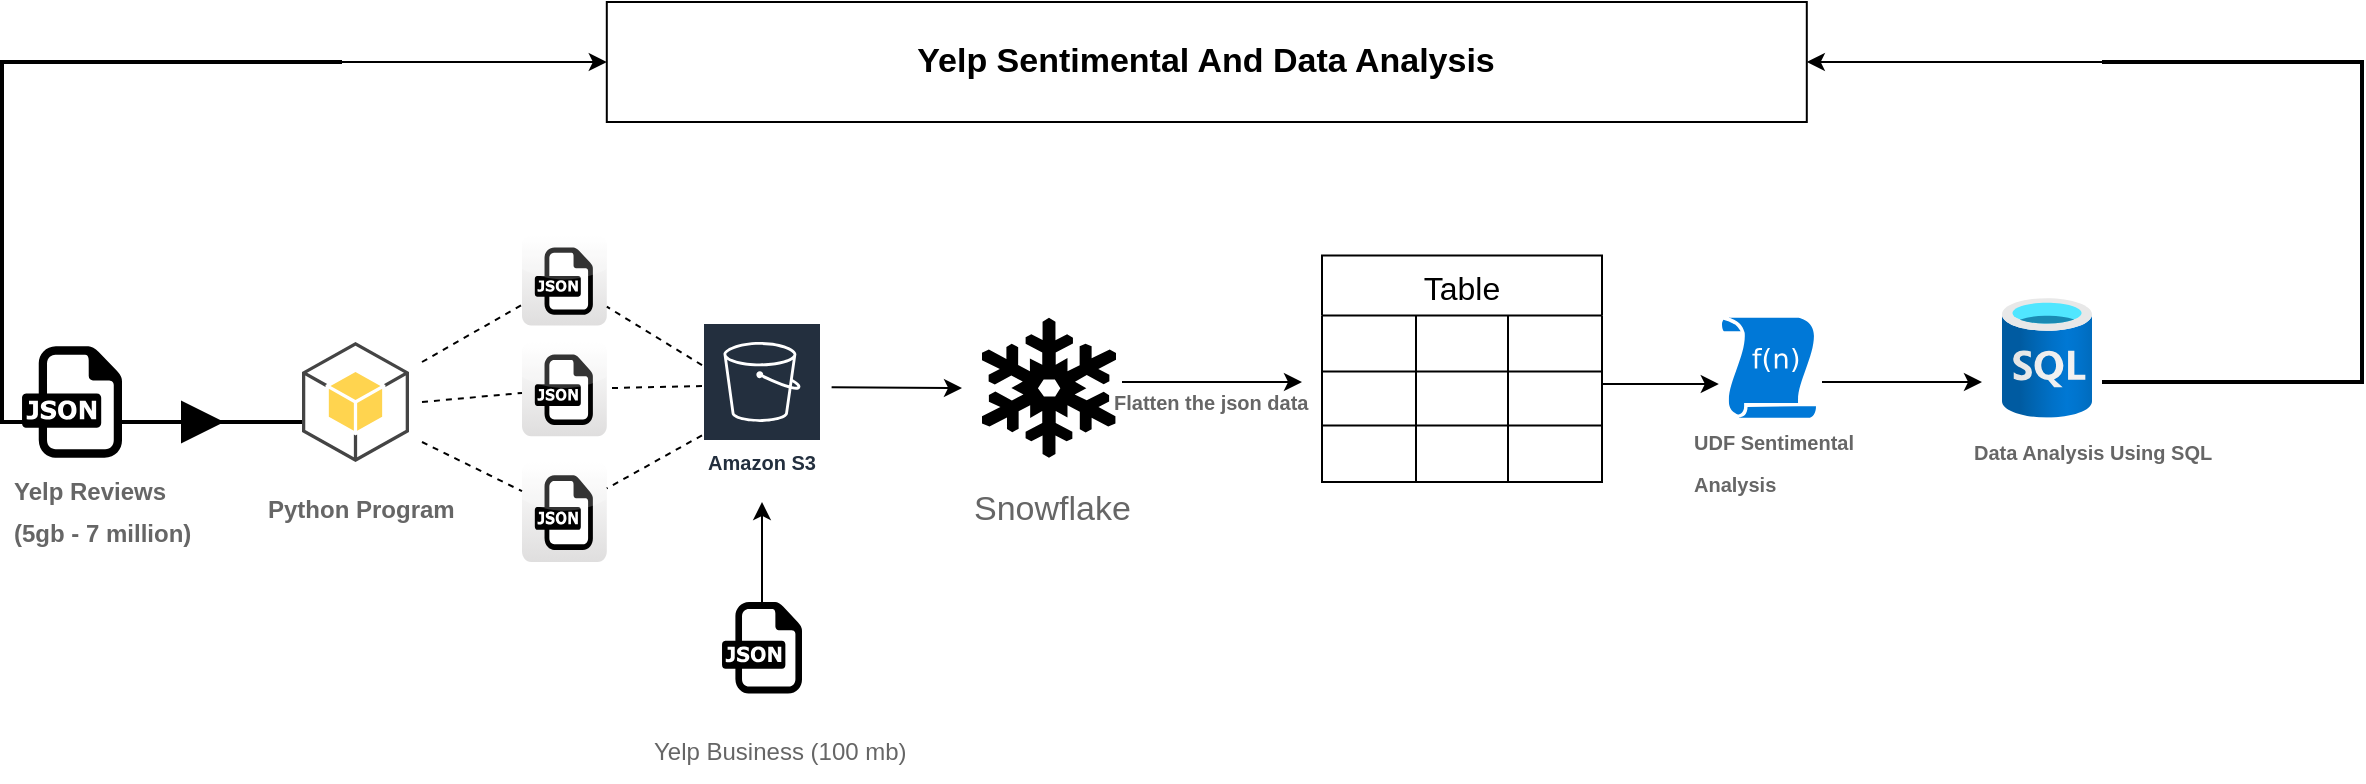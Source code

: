 <mxfile version="26.2.2">
  <diagram id="O6hqvyKyCKGFyMy6GzTp" name="Page-1">
    <mxGraphModel dx="1240" dy="645" grid="1" gridSize="10" guides="1" tooltips="1" connect="1" arrows="1" fold="1" page="1" pageScale="1" pageWidth="850" pageHeight="1100" math="0" shadow="0">
      <root>
        <mxCell id="0" />
        <mxCell id="1" parent="0" />
        <mxCell id="Zls0wjVOrhQJAhmhsW95-1" value="&lt;b&gt;&lt;font style=&quot;font-size: 17px;&quot;&gt;Yelp Sentimental And Data Analysis&lt;/font&gt;&lt;/b&gt;" style="rounded=0;whiteSpace=wrap;html=1;align=center;" vertex="1" parent="1">
          <mxGeometry x="352.4" y="120" width="600" height="60" as="geometry" />
        </mxCell>
        <mxCell id="Zls0wjVOrhQJAhmhsW95-54" style="edgeStyle=orthogonalEdgeStyle;rounded=0;orthogonalLoop=1;jettySize=auto;html=1;exitX=1;exitY=0;exitDx=0;exitDy=0;exitPerimeter=0;entryX=0;entryY=0.5;entryDx=0;entryDy=0;fontSize=25;" edge="1" parent="1" source="Zls0wjVOrhQJAhmhsW95-2" target="Zls0wjVOrhQJAhmhsW95-1">
          <mxGeometry relative="1" as="geometry">
            <Array as="points">
              <mxPoint x="260" y="150" />
              <mxPoint x="260" y="150" />
            </Array>
          </mxGeometry>
        </mxCell>
        <mxCell id="Zls0wjVOrhQJAhmhsW95-2" value="" style="strokeWidth=2;html=1;shape=mxgraph.flowchart.annotation_1;align=left;pointerEvents=1;" vertex="1" parent="1">
          <mxGeometry x="50" y="150" width="170" height="180" as="geometry" />
        </mxCell>
        <mxCell id="Zls0wjVOrhQJAhmhsW95-3" value="" style="dashed=0;outlineConnect=0;html=1;align=center;labelPosition=center;verticalLabelPosition=bottom;verticalAlign=top;shape=mxgraph.weblogos.json" vertex="1" parent="1">
          <mxGeometry x="60" y="292.1" width="50" height="55.8" as="geometry" />
        </mxCell>
        <mxCell id="Zls0wjVOrhQJAhmhsW95-4" value="" style="outlineConnect=0;dashed=0;verticalLabelPosition=bottom;verticalAlign=top;align=center;html=1;shape=mxgraph.aws3.android;fillColor=#FFD44F;gradientColor=none;" vertex="1" parent="1">
          <mxGeometry x="200" y="290" width="53.5" height="60" as="geometry" />
        </mxCell>
        <mxCell id="Zls0wjVOrhQJAhmhsW95-5" value="" style="dashed=0;outlineConnect=0;html=1;align=center;labelPosition=center;verticalLabelPosition=bottom;verticalAlign=top;shape=mxgraph.webicons.json;gradientColor=#DFDEDE" vertex="1" parent="1">
          <mxGeometry x="310" y="236.8" width="42.4" height="45" as="geometry" />
        </mxCell>
        <mxCell id="Zls0wjVOrhQJAhmhsW95-6" value="" style="dashed=0;outlineConnect=0;html=1;align=center;labelPosition=center;verticalLabelPosition=bottom;verticalAlign=top;shape=mxgraph.webicons.json;gradientColor=#DFDEDE" vertex="1" parent="1">
          <mxGeometry x="310" y="290" width="42.4" height="47.1" as="geometry" />
        </mxCell>
        <mxCell id="Zls0wjVOrhQJAhmhsW95-7" value="" style="dashed=0;outlineConnect=0;html=1;align=center;labelPosition=center;verticalLabelPosition=bottom;verticalAlign=top;shape=mxgraph.webicons.json;gradientColor=#DFDEDE" vertex="1" parent="1">
          <mxGeometry x="310" y="350" width="42.4" height="50" as="geometry" />
        </mxCell>
        <mxCell id="Zls0wjVOrhQJAhmhsW95-9" value="" style="endArrow=none;dashed=1;html=1;rounded=0;" edge="1" parent="1" target="Zls0wjVOrhQJAhmhsW95-5">
          <mxGeometry width="50" height="50" relative="1" as="geometry">
            <mxPoint x="260" y="300" as="sourcePoint" />
            <mxPoint x="330" y="250" as="targetPoint" />
          </mxGeometry>
        </mxCell>
        <mxCell id="Zls0wjVOrhQJAhmhsW95-10" value="" style="endArrow=none;dashed=1;html=1;rounded=0;" edge="1" parent="1" target="Zls0wjVOrhQJAhmhsW95-6">
          <mxGeometry width="50" height="50" relative="1" as="geometry">
            <mxPoint x="260" y="320" as="sourcePoint" />
            <mxPoint x="330" y="330" as="targetPoint" />
          </mxGeometry>
        </mxCell>
        <mxCell id="Zls0wjVOrhQJAhmhsW95-11" value="" style="endArrow=none;dashed=1;html=1;rounded=0;" edge="1" parent="1" target="Zls0wjVOrhQJAhmhsW95-7">
          <mxGeometry width="50" height="50" relative="1" as="geometry">
            <mxPoint x="260" y="340" as="sourcePoint" />
            <mxPoint x="330" y="410" as="targetPoint" />
          </mxGeometry>
        </mxCell>
        <mxCell id="Zls0wjVOrhQJAhmhsW95-13" value="" style="shape=mxgraph.arrows2.wedgeArrow;html=1;bendable=0;startWidth=10;fillColor=strokeColor;defaultFillColor=invert;defaultGradientColor=invert;rounded=0;" edge="1" parent="1">
          <mxGeometry width="100" height="100" relative="1" as="geometry">
            <mxPoint x="140" y="330" as="sourcePoint" />
            <mxPoint x="160" y="330" as="targetPoint" />
          </mxGeometry>
        </mxCell>
        <mxCell id="Zls0wjVOrhQJAhmhsW95-14" value="Amazon S3" style="sketch=0;outlineConnect=0;fontColor=#232F3E;gradientColor=none;strokeColor=#ffffff;fillColor=#232F3E;dashed=0;verticalLabelPosition=middle;verticalAlign=bottom;align=center;html=1;whiteSpace=wrap;fontSize=10;fontStyle=1;spacing=3;shape=mxgraph.aws4.productIcon;prIcon=mxgraph.aws4.s3;" vertex="1" parent="1">
          <mxGeometry x="400" y="280" width="60" height="80" as="geometry" />
        </mxCell>
        <mxCell id="Zls0wjVOrhQJAhmhsW95-15" value="" style="endArrow=none;dashed=1;html=1;rounded=0;" edge="1" parent="1" source="Zls0wjVOrhQJAhmhsW95-14" target="Zls0wjVOrhQJAhmhsW95-5">
          <mxGeometry width="50" height="50" relative="1" as="geometry">
            <mxPoint x="400" y="340" as="sourcePoint" />
            <mxPoint x="360" y="270" as="targetPoint" />
          </mxGeometry>
        </mxCell>
        <mxCell id="Zls0wjVOrhQJAhmhsW95-16" value="" style="endArrow=none;dashed=1;html=1;rounded=0;" edge="1" parent="1" target="Zls0wjVOrhQJAhmhsW95-6">
          <mxGeometry width="50" height="50" relative="1" as="geometry">
            <mxPoint x="400" y="312" as="sourcePoint" />
            <mxPoint x="362" y="282" as="targetPoint" />
          </mxGeometry>
        </mxCell>
        <mxCell id="Zls0wjVOrhQJAhmhsW95-17" value="" style="endArrow=none;dashed=1;html=1;rounded=0;" edge="1" parent="1" source="Zls0wjVOrhQJAhmhsW95-14" target="Zls0wjVOrhQJAhmhsW95-7">
          <mxGeometry width="50" height="50" relative="1" as="geometry">
            <mxPoint x="420" y="322" as="sourcePoint" />
            <mxPoint x="372" y="292" as="targetPoint" />
          </mxGeometry>
        </mxCell>
        <mxCell id="Zls0wjVOrhQJAhmhsW95-18" value="" style="endArrow=classic;html=1;rounded=0;exitX=1.08;exitY=0.408;exitDx=0;exitDy=0;exitPerimeter=0;" edge="1" parent="1" source="Zls0wjVOrhQJAhmhsW95-14">
          <mxGeometry width="50" height="50" relative="1" as="geometry">
            <mxPoint x="470" y="310" as="sourcePoint" />
            <mxPoint x="530" y="313" as="targetPoint" />
          </mxGeometry>
        </mxCell>
        <mxCell id="Zls0wjVOrhQJAhmhsW95-19" value="" style="shape=mxgraph.signs.nature.snowflake;html=1;pointerEvents=1;fillColor=#000000;strokeColor=none;verticalLabelPosition=bottom;verticalAlign=top;align=center;" vertex="1" parent="1">
          <mxGeometry x="540" y="277.9" width="67" height="70" as="geometry" />
        </mxCell>
        <mxCell id="Zls0wjVOrhQJAhmhsW95-20" value="" style="endArrow=classic;html=1;rounded=0;" edge="1" parent="1">
          <mxGeometry width="50" height="50" relative="1" as="geometry">
            <mxPoint x="610" y="310" as="sourcePoint" />
            <mxPoint x="700" y="310" as="targetPoint" />
          </mxGeometry>
        </mxCell>
        <mxCell id="Zls0wjVOrhQJAhmhsW95-21" value="Table" style="shape=table;startSize=30;container=1;collapsible=0;childLayout=tableLayout;strokeColor=default;fontSize=16;" vertex="1" parent="1">
          <mxGeometry x="710" y="246.8" width="140" height="113.2" as="geometry" />
        </mxCell>
        <mxCell id="Zls0wjVOrhQJAhmhsW95-22" value="" style="shape=tableRow;horizontal=0;startSize=0;swimlaneHead=0;swimlaneBody=0;strokeColor=inherit;top=0;left=0;bottom=0;right=0;collapsible=0;dropTarget=0;fillColor=none;points=[[0,0.5],[1,0.5]];portConstraint=eastwest;fontSize=16;" vertex="1" parent="Zls0wjVOrhQJAhmhsW95-21">
          <mxGeometry y="30" width="140" height="28" as="geometry" />
        </mxCell>
        <mxCell id="Zls0wjVOrhQJAhmhsW95-23" value="" style="shape=partialRectangle;html=1;whiteSpace=wrap;connectable=0;strokeColor=inherit;overflow=hidden;fillColor=none;top=0;left=0;bottom=0;right=0;pointerEvents=1;fontSize=16;" vertex="1" parent="Zls0wjVOrhQJAhmhsW95-22">
          <mxGeometry width="47" height="28" as="geometry">
            <mxRectangle width="47" height="28" as="alternateBounds" />
          </mxGeometry>
        </mxCell>
        <mxCell id="Zls0wjVOrhQJAhmhsW95-24" value="" style="shape=partialRectangle;html=1;whiteSpace=wrap;connectable=0;strokeColor=inherit;overflow=hidden;fillColor=none;top=0;left=0;bottom=0;right=0;pointerEvents=1;fontSize=16;" vertex="1" parent="Zls0wjVOrhQJAhmhsW95-22">
          <mxGeometry x="47" width="46" height="28" as="geometry">
            <mxRectangle width="46" height="28" as="alternateBounds" />
          </mxGeometry>
        </mxCell>
        <mxCell id="Zls0wjVOrhQJAhmhsW95-25" value="" style="shape=partialRectangle;html=1;whiteSpace=wrap;connectable=0;strokeColor=inherit;overflow=hidden;fillColor=none;top=0;left=0;bottom=0;right=0;pointerEvents=1;fontSize=16;" vertex="1" parent="Zls0wjVOrhQJAhmhsW95-22">
          <mxGeometry x="93" width="47" height="28" as="geometry">
            <mxRectangle width="47" height="28" as="alternateBounds" />
          </mxGeometry>
        </mxCell>
        <mxCell id="Zls0wjVOrhQJAhmhsW95-26" value="" style="shape=tableRow;horizontal=0;startSize=0;swimlaneHead=0;swimlaneBody=0;strokeColor=inherit;top=0;left=0;bottom=0;right=0;collapsible=0;dropTarget=0;fillColor=none;points=[[0,0.5],[1,0.5]];portConstraint=eastwest;fontSize=16;" vertex="1" parent="Zls0wjVOrhQJAhmhsW95-21">
          <mxGeometry y="58" width="140" height="27" as="geometry" />
        </mxCell>
        <mxCell id="Zls0wjVOrhQJAhmhsW95-27" value="" style="shape=partialRectangle;html=1;whiteSpace=wrap;connectable=0;strokeColor=inherit;overflow=hidden;fillColor=none;top=0;left=0;bottom=0;right=0;pointerEvents=1;fontSize=16;" vertex="1" parent="Zls0wjVOrhQJAhmhsW95-26">
          <mxGeometry width="47" height="27" as="geometry">
            <mxRectangle width="47" height="27" as="alternateBounds" />
          </mxGeometry>
        </mxCell>
        <mxCell id="Zls0wjVOrhQJAhmhsW95-28" value="" style="shape=partialRectangle;html=1;whiteSpace=wrap;connectable=0;strokeColor=inherit;overflow=hidden;fillColor=none;top=0;left=0;bottom=0;right=0;pointerEvents=1;fontSize=16;" vertex="1" parent="Zls0wjVOrhQJAhmhsW95-26">
          <mxGeometry x="47" width="46" height="27" as="geometry">
            <mxRectangle width="46" height="27" as="alternateBounds" />
          </mxGeometry>
        </mxCell>
        <mxCell id="Zls0wjVOrhQJAhmhsW95-29" value="" style="shape=partialRectangle;html=1;whiteSpace=wrap;connectable=0;strokeColor=inherit;overflow=hidden;fillColor=none;top=0;left=0;bottom=0;right=0;pointerEvents=1;fontSize=16;" vertex="1" parent="Zls0wjVOrhQJAhmhsW95-26">
          <mxGeometry x="93" width="47" height="27" as="geometry">
            <mxRectangle width="47" height="27" as="alternateBounds" />
          </mxGeometry>
        </mxCell>
        <mxCell id="Zls0wjVOrhQJAhmhsW95-30" value="" style="shape=tableRow;horizontal=0;startSize=0;swimlaneHead=0;swimlaneBody=0;strokeColor=inherit;top=0;left=0;bottom=0;right=0;collapsible=0;dropTarget=0;fillColor=none;points=[[0,0.5],[1,0.5]];portConstraint=eastwest;fontSize=16;" vertex="1" parent="Zls0wjVOrhQJAhmhsW95-21">
          <mxGeometry y="85" width="140" height="28" as="geometry" />
        </mxCell>
        <mxCell id="Zls0wjVOrhQJAhmhsW95-31" value="" style="shape=partialRectangle;html=1;whiteSpace=wrap;connectable=0;strokeColor=inherit;overflow=hidden;fillColor=none;top=0;left=0;bottom=0;right=0;pointerEvents=1;fontSize=16;" vertex="1" parent="Zls0wjVOrhQJAhmhsW95-30">
          <mxGeometry width="47" height="28" as="geometry">
            <mxRectangle width="47" height="28" as="alternateBounds" />
          </mxGeometry>
        </mxCell>
        <mxCell id="Zls0wjVOrhQJAhmhsW95-32" value="" style="shape=partialRectangle;html=1;whiteSpace=wrap;connectable=0;strokeColor=inherit;overflow=hidden;fillColor=none;top=0;left=0;bottom=0;right=0;pointerEvents=1;fontSize=16;" vertex="1" parent="Zls0wjVOrhQJAhmhsW95-30">
          <mxGeometry x="47" width="46" height="28" as="geometry">
            <mxRectangle width="46" height="28" as="alternateBounds" />
          </mxGeometry>
        </mxCell>
        <mxCell id="Zls0wjVOrhQJAhmhsW95-33" value="" style="shape=partialRectangle;html=1;whiteSpace=wrap;connectable=0;strokeColor=inherit;overflow=hidden;fillColor=none;top=0;left=0;bottom=0;right=0;pointerEvents=1;fontSize=16;" vertex="1" parent="Zls0wjVOrhQJAhmhsW95-30">
          <mxGeometry x="93" width="47" height="28" as="geometry">
            <mxRectangle width="47" height="28" as="alternateBounds" />
          </mxGeometry>
        </mxCell>
        <mxCell id="Zls0wjVOrhQJAhmhsW95-34" value="" style="sketch=0;aspect=fixed;pointerEvents=1;shadow=0;dashed=0;html=1;strokeColor=none;labelPosition=center;verticalLabelPosition=bottom;verticalAlign=top;align=center;shape=mxgraph.mscae.enterprise.udf_function;fillColor=#0078D7;" vertex="1" parent="1">
          <mxGeometry x="910" y="277.9" width="47" height="50" as="geometry" />
        </mxCell>
        <mxCell id="Zls0wjVOrhQJAhmhsW95-35" value="" style="endArrow=classic;html=1;rounded=0;entryX=-0.034;entryY=0.662;entryDx=0;entryDy=0;entryPerimeter=0;" edge="1" parent="1" target="Zls0wjVOrhQJAhmhsW95-34">
          <mxGeometry width="50" height="50" relative="1" as="geometry">
            <mxPoint x="850" y="311" as="sourcePoint" />
            <mxPoint x="870" y="310" as="targetPoint" />
          </mxGeometry>
        </mxCell>
        <mxCell id="Zls0wjVOrhQJAhmhsW95-36" value="" style="image;aspect=fixed;html=1;points=[];align=center;fontSize=12;image=img/lib/azure2/databases/SQL_Database.svg;" vertex="1" parent="1">
          <mxGeometry x="1050" y="267.9" width="45" height="60" as="geometry" />
        </mxCell>
        <mxCell id="Zls0wjVOrhQJAhmhsW95-37" value="" style="endArrow=classic;html=1;rounded=0;" edge="1" parent="1">
          <mxGeometry width="50" height="50" relative="1" as="geometry">
            <mxPoint x="960" y="310" as="sourcePoint" />
            <mxPoint x="1040" y="310" as="targetPoint" />
            <Array as="points">
              <mxPoint x="960" y="310" />
            </Array>
          </mxGeometry>
        </mxCell>
        <mxCell id="Zls0wjVOrhQJAhmhsW95-53" style="edgeStyle=orthogonalEdgeStyle;rounded=0;orthogonalLoop=1;jettySize=auto;html=1;exitX=1;exitY=1;exitDx=0;exitDy=0;exitPerimeter=0;fontSize=20;" edge="1" parent="1" source="Zls0wjVOrhQJAhmhsW95-39" target="Zls0wjVOrhQJAhmhsW95-1">
          <mxGeometry relative="1" as="geometry">
            <Array as="points">
              <mxPoint x="1070" y="150" />
              <mxPoint x="1070" y="150" />
            </Array>
          </mxGeometry>
        </mxCell>
        <mxCell id="Zls0wjVOrhQJAhmhsW95-39" value="" style="strokeWidth=2;html=1;shape=mxgraph.flowchart.annotation_1;align=left;pointerEvents=1;direction=west;" vertex="1" parent="1">
          <mxGeometry x="1100" y="150" width="130" height="160" as="geometry" />
        </mxCell>
        <mxCell id="Zls0wjVOrhQJAhmhsW95-43" value="&lt;font style=&quot;font-size: 12px;&quot;&gt;Yelp Business (100 mb)&lt;/font&gt;" style="strokeWidth=1;shadow=0;dashed=0;align=center;html=1;shape=mxgraph.mockup.text.textBox;fontColor=#666666;align=left;fontSize=17;spacingLeft=4;spacingTop=-3;whiteSpace=wrap;strokeColor=none;mainText=;fillColor=none;" vertex="1" parent="1">
          <mxGeometry x="370" y="480" width="140" height="30" as="geometry" />
        </mxCell>
        <mxCell id="Zls0wjVOrhQJAhmhsW95-44" value="Snowflake" style="strokeWidth=1;shadow=0;dashed=0;align=center;html=1;shape=mxgraph.mockup.text.textBox;fontColor=#666666;align=left;fontSize=17;spacingLeft=4;spacingTop=-3;whiteSpace=wrap;strokeColor=none;mainText=;fillColor=none;" vertex="1" parent="1">
          <mxGeometry x="530" y="360" width="100" height="30" as="geometry" />
        </mxCell>
        <mxCell id="Zls0wjVOrhQJAhmhsW95-45" value="&lt;font style=&quot;font-size: 10px;&quot;&gt;&lt;b&gt;UDF Sentimental Analysis&lt;/b&gt;&lt;/font&gt;" style="strokeWidth=1;shadow=0;dashed=0;align=center;html=1;shape=mxgraph.mockup.text.textBox;fontColor=#666666;align=left;fontSize=17;spacingLeft=4;spacingTop=-3;whiteSpace=wrap;strokeColor=none;mainText=;fillColor=none;" vertex="1" parent="1">
          <mxGeometry x="890" y="335" width="120" height="30" as="geometry" />
        </mxCell>
        <mxCell id="Zls0wjVOrhQJAhmhsW95-46" value="" style="dashed=0;outlineConnect=0;html=1;align=center;labelPosition=center;verticalLabelPosition=bottom;verticalAlign=top;shape=mxgraph.weblogos.json" vertex="1" parent="1">
          <mxGeometry x="410" y="420" width="40" height="45.8" as="geometry" />
        </mxCell>
        <mxCell id="Zls0wjVOrhQJAhmhsW95-47" value="" style="endArrow=classic;html=1;rounded=0;" edge="1" parent="1" source="Zls0wjVOrhQJAhmhsW95-46">
          <mxGeometry width="50" height="50" relative="1" as="geometry">
            <mxPoint x="430" y="400" as="sourcePoint" />
            <mxPoint x="430" y="370" as="targetPoint" />
          </mxGeometry>
        </mxCell>
        <mxCell id="Zls0wjVOrhQJAhmhsW95-48" value="&lt;font size=&quot;1&quot;&gt;&lt;b&gt;Flatten the json data&lt;/b&gt;&lt;/font&gt;" style="strokeWidth=1;shadow=0;dashed=0;align=center;html=1;shape=mxgraph.mockup.text.textBox;fontColor=#666666;align=left;fontSize=17;spacingLeft=4;spacingTop=-3;whiteSpace=wrap;strokeColor=none;mainText=;fillColor=none;" vertex="1" parent="1">
          <mxGeometry x="600" y="305" width="120" height="30" as="geometry" />
        </mxCell>
        <mxCell id="Zls0wjVOrhQJAhmhsW95-49" value="&lt;span style=&quot;font-size: 10px;&quot;&gt;&lt;b&gt;Data Analysis Using SQL&lt;/b&gt;&lt;/span&gt;" style="strokeWidth=1;shadow=0;dashed=0;align=center;html=1;shape=mxgraph.mockup.text.textBox;fontColor=#666666;align=left;fontSize=17;spacingLeft=4;spacingTop=-3;whiteSpace=wrap;strokeColor=none;mainText=;fillColor=none;" vertex="1" parent="1">
          <mxGeometry x="1030" y="330" width="130" height="30" as="geometry" />
        </mxCell>
        <mxCell id="Zls0wjVOrhQJAhmhsW95-51" value="Python Program" style="strokeWidth=1;shadow=0;dashed=0;align=center;html=1;shape=mxgraph.mockup.text.textBox;fontColor=#666666;align=left;fontSize=12;spacingLeft=4;spacingTop=-3;whiteSpace=wrap;strokeColor=none;mainText=;fillColor=none;fontStyle=1" vertex="1" parent="1">
          <mxGeometry x="176.75" y="352.5" width="100" height="45" as="geometry" />
        </mxCell>
        <mxCell id="Zls0wjVOrhQJAhmhsW95-52" value="&lt;span style=&quot;font-size: 12px;&quot;&gt;Yelp Reviews (5gb - 7 million)&lt;/span&gt;" style="strokeWidth=1;shadow=0;dashed=0;align=center;html=1;shape=mxgraph.mockup.text.textBox;fontColor=#666666;align=left;fontSize=17;spacingLeft=4;spacingTop=-3;whiteSpace=wrap;strokeColor=none;mainText=;fillColor=none;fontStyle=1" vertex="1" parent="1">
          <mxGeometry x="50" y="360" width="100" height="30" as="geometry" />
        </mxCell>
      </root>
    </mxGraphModel>
  </diagram>
</mxfile>

